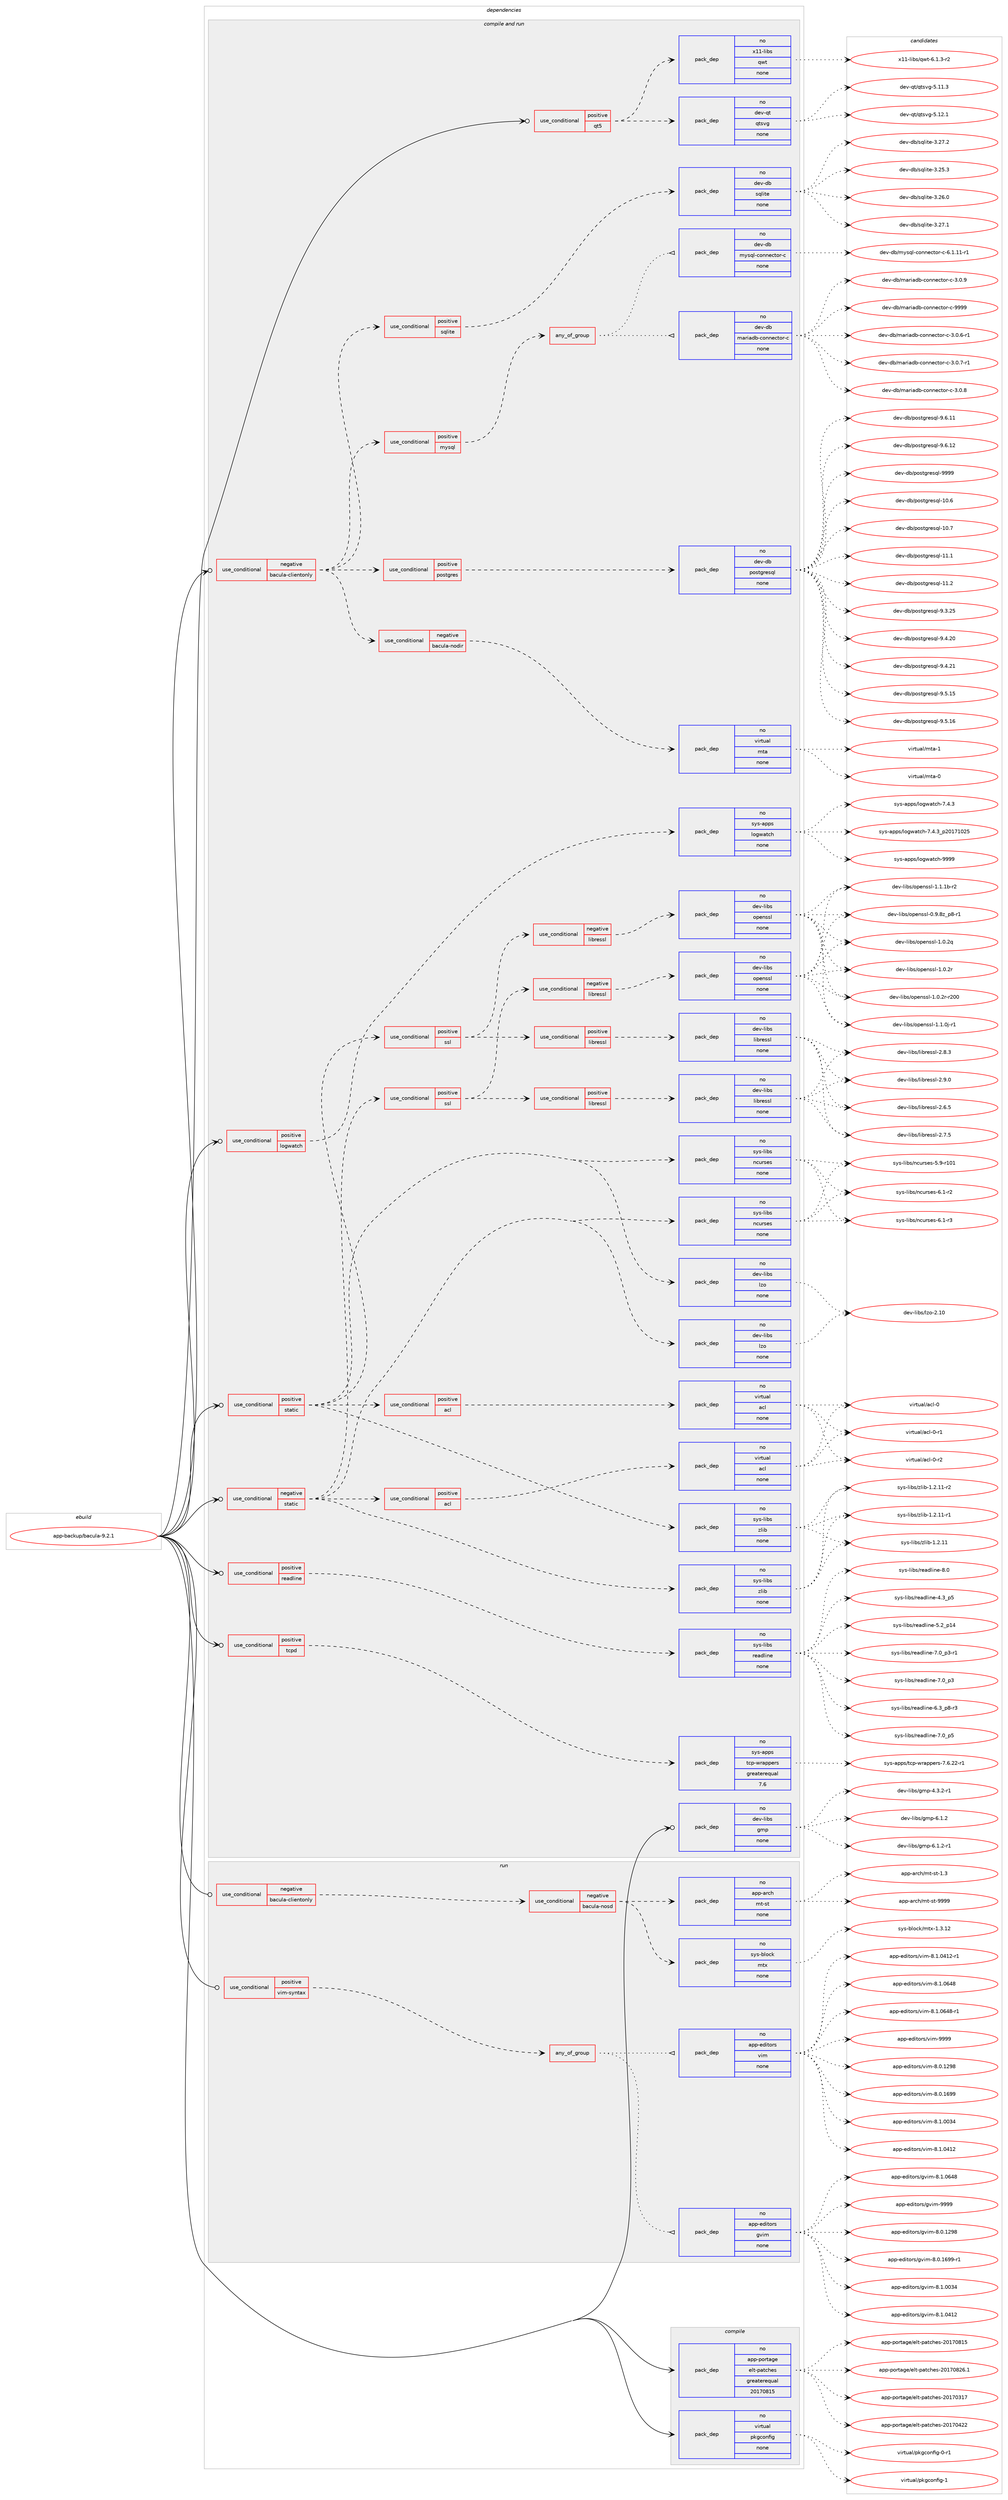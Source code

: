 digraph prolog {

# *************
# Graph options
# *************

newrank=true;
concentrate=true;
compound=true;
graph [rankdir=LR,fontname=Helvetica,fontsize=10,ranksep=1.5];#, ranksep=2.5, nodesep=0.2];
edge  [arrowhead=vee];
node  [fontname=Helvetica,fontsize=10];

# **********
# The ebuild
# **********

subgraph cluster_leftcol {
color=gray;
rank=same;
label=<<i>ebuild</i>>;
id [label="app-backup/bacula-9.2.1", color=red, width=4, href="../app-backup/bacula-9.2.1.svg"];
}

# ****************
# The dependencies
# ****************

subgraph cluster_midcol {
color=gray;
label=<<i>dependencies</i>>;
subgraph cluster_compile {
fillcolor="#eeeeee";
style=filled;
label=<<i>compile</i>>;
subgraph pack905933 {
dependency1272596 [label=<<TABLE BORDER="0" CELLBORDER="1" CELLSPACING="0" CELLPADDING="4" WIDTH="220"><TR><TD ROWSPAN="6" CELLPADDING="30">pack_dep</TD></TR><TR><TD WIDTH="110">no</TD></TR><TR><TD>app-portage</TD></TR><TR><TD>elt-patches</TD></TR><TR><TD>greaterequal</TD></TR><TR><TD>20170815</TD></TR></TABLE>>, shape=none, color=blue];
}
id:e -> dependency1272596:w [weight=20,style="solid",arrowhead="vee"];
subgraph pack905934 {
dependency1272597 [label=<<TABLE BORDER="0" CELLBORDER="1" CELLSPACING="0" CELLPADDING="4" WIDTH="220"><TR><TD ROWSPAN="6" CELLPADDING="30">pack_dep</TD></TR><TR><TD WIDTH="110">no</TD></TR><TR><TD>virtual</TD></TR><TR><TD>pkgconfig</TD></TR><TR><TD>none</TD></TR><TR><TD></TD></TR></TABLE>>, shape=none, color=blue];
}
id:e -> dependency1272597:w [weight=20,style="solid",arrowhead="vee"];
}
subgraph cluster_compileandrun {
fillcolor="#eeeeee";
style=filled;
label=<<i>compile and run</i>>;
subgraph cond346907 {
dependency1272598 [label=<<TABLE BORDER="0" CELLBORDER="1" CELLSPACING="0" CELLPADDING="4"><TR><TD ROWSPAN="3" CELLPADDING="10">use_conditional</TD></TR><TR><TD>negative</TD></TR><TR><TD>bacula-clientonly</TD></TR></TABLE>>, shape=none, color=red];
subgraph cond346908 {
dependency1272599 [label=<<TABLE BORDER="0" CELLBORDER="1" CELLSPACING="0" CELLPADDING="4"><TR><TD ROWSPAN="3" CELLPADDING="10">use_conditional</TD></TR><TR><TD>negative</TD></TR><TR><TD>bacula-nodir</TD></TR></TABLE>>, shape=none, color=red];
subgraph pack905935 {
dependency1272600 [label=<<TABLE BORDER="0" CELLBORDER="1" CELLSPACING="0" CELLPADDING="4" WIDTH="220"><TR><TD ROWSPAN="6" CELLPADDING="30">pack_dep</TD></TR><TR><TD WIDTH="110">no</TD></TR><TR><TD>virtual</TD></TR><TR><TD>mta</TD></TR><TR><TD>none</TD></TR><TR><TD></TD></TR></TABLE>>, shape=none, color=blue];
}
dependency1272599:e -> dependency1272600:w [weight=20,style="dashed",arrowhead="vee"];
}
dependency1272598:e -> dependency1272599:w [weight=20,style="dashed",arrowhead="vee"];
subgraph cond346909 {
dependency1272601 [label=<<TABLE BORDER="0" CELLBORDER="1" CELLSPACING="0" CELLPADDING="4"><TR><TD ROWSPAN="3" CELLPADDING="10">use_conditional</TD></TR><TR><TD>positive</TD></TR><TR><TD>postgres</TD></TR></TABLE>>, shape=none, color=red];
subgraph pack905936 {
dependency1272602 [label=<<TABLE BORDER="0" CELLBORDER="1" CELLSPACING="0" CELLPADDING="4" WIDTH="220"><TR><TD ROWSPAN="6" CELLPADDING="30">pack_dep</TD></TR><TR><TD WIDTH="110">no</TD></TR><TR><TD>dev-db</TD></TR><TR><TD>postgresql</TD></TR><TR><TD>none</TD></TR><TR><TD></TD></TR></TABLE>>, shape=none, color=blue];
}
dependency1272601:e -> dependency1272602:w [weight=20,style="dashed",arrowhead="vee"];
}
dependency1272598:e -> dependency1272601:w [weight=20,style="dashed",arrowhead="vee"];
subgraph cond346910 {
dependency1272603 [label=<<TABLE BORDER="0" CELLBORDER="1" CELLSPACING="0" CELLPADDING="4"><TR><TD ROWSPAN="3" CELLPADDING="10">use_conditional</TD></TR><TR><TD>positive</TD></TR><TR><TD>mysql</TD></TR></TABLE>>, shape=none, color=red];
subgraph any19235 {
dependency1272604 [label=<<TABLE BORDER="0" CELLBORDER="1" CELLSPACING="0" CELLPADDING="4"><TR><TD CELLPADDING="10">any_of_group</TD></TR></TABLE>>, shape=none, color=red];subgraph pack905937 {
dependency1272605 [label=<<TABLE BORDER="0" CELLBORDER="1" CELLSPACING="0" CELLPADDING="4" WIDTH="220"><TR><TD ROWSPAN="6" CELLPADDING="30">pack_dep</TD></TR><TR><TD WIDTH="110">no</TD></TR><TR><TD>dev-db</TD></TR><TR><TD>mysql-connector-c</TD></TR><TR><TD>none</TD></TR><TR><TD></TD></TR></TABLE>>, shape=none, color=blue];
}
dependency1272604:e -> dependency1272605:w [weight=20,style="dotted",arrowhead="oinv"];
subgraph pack905938 {
dependency1272606 [label=<<TABLE BORDER="0" CELLBORDER="1" CELLSPACING="0" CELLPADDING="4" WIDTH="220"><TR><TD ROWSPAN="6" CELLPADDING="30">pack_dep</TD></TR><TR><TD WIDTH="110">no</TD></TR><TR><TD>dev-db</TD></TR><TR><TD>mariadb-connector-c</TD></TR><TR><TD>none</TD></TR><TR><TD></TD></TR></TABLE>>, shape=none, color=blue];
}
dependency1272604:e -> dependency1272606:w [weight=20,style="dotted",arrowhead="oinv"];
}
dependency1272603:e -> dependency1272604:w [weight=20,style="dashed",arrowhead="vee"];
}
dependency1272598:e -> dependency1272603:w [weight=20,style="dashed",arrowhead="vee"];
subgraph cond346911 {
dependency1272607 [label=<<TABLE BORDER="0" CELLBORDER="1" CELLSPACING="0" CELLPADDING="4"><TR><TD ROWSPAN="3" CELLPADDING="10">use_conditional</TD></TR><TR><TD>positive</TD></TR><TR><TD>sqlite</TD></TR></TABLE>>, shape=none, color=red];
subgraph pack905939 {
dependency1272608 [label=<<TABLE BORDER="0" CELLBORDER="1" CELLSPACING="0" CELLPADDING="4" WIDTH="220"><TR><TD ROWSPAN="6" CELLPADDING="30">pack_dep</TD></TR><TR><TD WIDTH="110">no</TD></TR><TR><TD>dev-db</TD></TR><TR><TD>sqlite</TD></TR><TR><TD>none</TD></TR><TR><TD></TD></TR></TABLE>>, shape=none, color=blue];
}
dependency1272607:e -> dependency1272608:w [weight=20,style="dashed",arrowhead="vee"];
}
dependency1272598:e -> dependency1272607:w [weight=20,style="dashed",arrowhead="vee"];
}
id:e -> dependency1272598:w [weight=20,style="solid",arrowhead="odotvee"];
subgraph cond346912 {
dependency1272609 [label=<<TABLE BORDER="0" CELLBORDER="1" CELLSPACING="0" CELLPADDING="4"><TR><TD ROWSPAN="3" CELLPADDING="10">use_conditional</TD></TR><TR><TD>negative</TD></TR><TR><TD>static</TD></TR></TABLE>>, shape=none, color=red];
subgraph pack905940 {
dependency1272610 [label=<<TABLE BORDER="0" CELLBORDER="1" CELLSPACING="0" CELLPADDING="4" WIDTH="220"><TR><TD ROWSPAN="6" CELLPADDING="30">pack_dep</TD></TR><TR><TD WIDTH="110">no</TD></TR><TR><TD>dev-libs</TD></TR><TR><TD>lzo</TD></TR><TR><TD>none</TD></TR><TR><TD></TD></TR></TABLE>>, shape=none, color=blue];
}
dependency1272609:e -> dependency1272610:w [weight=20,style="dashed",arrowhead="vee"];
subgraph pack905941 {
dependency1272611 [label=<<TABLE BORDER="0" CELLBORDER="1" CELLSPACING="0" CELLPADDING="4" WIDTH="220"><TR><TD ROWSPAN="6" CELLPADDING="30">pack_dep</TD></TR><TR><TD WIDTH="110">no</TD></TR><TR><TD>sys-libs</TD></TR><TR><TD>ncurses</TD></TR><TR><TD>none</TD></TR><TR><TD></TD></TR></TABLE>>, shape=none, color=blue];
}
dependency1272609:e -> dependency1272611:w [weight=20,style="dashed",arrowhead="vee"];
subgraph pack905942 {
dependency1272612 [label=<<TABLE BORDER="0" CELLBORDER="1" CELLSPACING="0" CELLPADDING="4" WIDTH="220"><TR><TD ROWSPAN="6" CELLPADDING="30">pack_dep</TD></TR><TR><TD WIDTH="110">no</TD></TR><TR><TD>sys-libs</TD></TR><TR><TD>zlib</TD></TR><TR><TD>none</TD></TR><TR><TD></TD></TR></TABLE>>, shape=none, color=blue];
}
dependency1272609:e -> dependency1272612:w [weight=20,style="dashed",arrowhead="vee"];
subgraph cond346913 {
dependency1272613 [label=<<TABLE BORDER="0" CELLBORDER="1" CELLSPACING="0" CELLPADDING="4"><TR><TD ROWSPAN="3" CELLPADDING="10">use_conditional</TD></TR><TR><TD>positive</TD></TR><TR><TD>acl</TD></TR></TABLE>>, shape=none, color=red];
subgraph pack905943 {
dependency1272614 [label=<<TABLE BORDER="0" CELLBORDER="1" CELLSPACING="0" CELLPADDING="4" WIDTH="220"><TR><TD ROWSPAN="6" CELLPADDING="30">pack_dep</TD></TR><TR><TD WIDTH="110">no</TD></TR><TR><TD>virtual</TD></TR><TR><TD>acl</TD></TR><TR><TD>none</TD></TR><TR><TD></TD></TR></TABLE>>, shape=none, color=blue];
}
dependency1272613:e -> dependency1272614:w [weight=20,style="dashed",arrowhead="vee"];
}
dependency1272609:e -> dependency1272613:w [weight=20,style="dashed",arrowhead="vee"];
subgraph cond346914 {
dependency1272615 [label=<<TABLE BORDER="0" CELLBORDER="1" CELLSPACING="0" CELLPADDING="4"><TR><TD ROWSPAN="3" CELLPADDING="10">use_conditional</TD></TR><TR><TD>positive</TD></TR><TR><TD>ssl</TD></TR></TABLE>>, shape=none, color=red];
subgraph cond346915 {
dependency1272616 [label=<<TABLE BORDER="0" CELLBORDER="1" CELLSPACING="0" CELLPADDING="4"><TR><TD ROWSPAN="3" CELLPADDING="10">use_conditional</TD></TR><TR><TD>negative</TD></TR><TR><TD>libressl</TD></TR></TABLE>>, shape=none, color=red];
subgraph pack905944 {
dependency1272617 [label=<<TABLE BORDER="0" CELLBORDER="1" CELLSPACING="0" CELLPADDING="4" WIDTH="220"><TR><TD ROWSPAN="6" CELLPADDING="30">pack_dep</TD></TR><TR><TD WIDTH="110">no</TD></TR><TR><TD>dev-libs</TD></TR><TR><TD>openssl</TD></TR><TR><TD>none</TD></TR><TR><TD></TD></TR></TABLE>>, shape=none, color=blue];
}
dependency1272616:e -> dependency1272617:w [weight=20,style="dashed",arrowhead="vee"];
}
dependency1272615:e -> dependency1272616:w [weight=20,style="dashed",arrowhead="vee"];
subgraph cond346916 {
dependency1272618 [label=<<TABLE BORDER="0" CELLBORDER="1" CELLSPACING="0" CELLPADDING="4"><TR><TD ROWSPAN="3" CELLPADDING="10">use_conditional</TD></TR><TR><TD>positive</TD></TR><TR><TD>libressl</TD></TR></TABLE>>, shape=none, color=red];
subgraph pack905945 {
dependency1272619 [label=<<TABLE BORDER="0" CELLBORDER="1" CELLSPACING="0" CELLPADDING="4" WIDTH="220"><TR><TD ROWSPAN="6" CELLPADDING="30">pack_dep</TD></TR><TR><TD WIDTH="110">no</TD></TR><TR><TD>dev-libs</TD></TR><TR><TD>libressl</TD></TR><TR><TD>none</TD></TR><TR><TD></TD></TR></TABLE>>, shape=none, color=blue];
}
dependency1272618:e -> dependency1272619:w [weight=20,style="dashed",arrowhead="vee"];
}
dependency1272615:e -> dependency1272618:w [weight=20,style="dashed",arrowhead="vee"];
}
dependency1272609:e -> dependency1272615:w [weight=20,style="dashed",arrowhead="vee"];
}
id:e -> dependency1272609:w [weight=20,style="solid",arrowhead="odotvee"];
subgraph cond346917 {
dependency1272620 [label=<<TABLE BORDER="0" CELLBORDER="1" CELLSPACING="0" CELLPADDING="4"><TR><TD ROWSPAN="3" CELLPADDING="10">use_conditional</TD></TR><TR><TD>positive</TD></TR><TR><TD>logwatch</TD></TR></TABLE>>, shape=none, color=red];
subgraph pack905946 {
dependency1272621 [label=<<TABLE BORDER="0" CELLBORDER="1" CELLSPACING="0" CELLPADDING="4" WIDTH="220"><TR><TD ROWSPAN="6" CELLPADDING="30">pack_dep</TD></TR><TR><TD WIDTH="110">no</TD></TR><TR><TD>sys-apps</TD></TR><TR><TD>logwatch</TD></TR><TR><TD>none</TD></TR><TR><TD></TD></TR></TABLE>>, shape=none, color=blue];
}
dependency1272620:e -> dependency1272621:w [weight=20,style="dashed",arrowhead="vee"];
}
id:e -> dependency1272620:w [weight=20,style="solid",arrowhead="odotvee"];
subgraph cond346918 {
dependency1272622 [label=<<TABLE BORDER="0" CELLBORDER="1" CELLSPACING="0" CELLPADDING="4"><TR><TD ROWSPAN="3" CELLPADDING="10">use_conditional</TD></TR><TR><TD>positive</TD></TR><TR><TD>qt5</TD></TR></TABLE>>, shape=none, color=red];
subgraph pack905947 {
dependency1272623 [label=<<TABLE BORDER="0" CELLBORDER="1" CELLSPACING="0" CELLPADDING="4" WIDTH="220"><TR><TD ROWSPAN="6" CELLPADDING="30">pack_dep</TD></TR><TR><TD WIDTH="110">no</TD></TR><TR><TD>dev-qt</TD></TR><TR><TD>qtsvg</TD></TR><TR><TD>none</TD></TR><TR><TD></TD></TR></TABLE>>, shape=none, color=blue];
}
dependency1272622:e -> dependency1272623:w [weight=20,style="dashed",arrowhead="vee"];
subgraph pack905948 {
dependency1272624 [label=<<TABLE BORDER="0" CELLBORDER="1" CELLSPACING="0" CELLPADDING="4" WIDTH="220"><TR><TD ROWSPAN="6" CELLPADDING="30">pack_dep</TD></TR><TR><TD WIDTH="110">no</TD></TR><TR><TD>x11-libs</TD></TR><TR><TD>qwt</TD></TR><TR><TD>none</TD></TR><TR><TD></TD></TR></TABLE>>, shape=none, color=blue];
}
dependency1272622:e -> dependency1272624:w [weight=20,style="dashed",arrowhead="vee"];
}
id:e -> dependency1272622:w [weight=20,style="solid",arrowhead="odotvee"];
subgraph cond346919 {
dependency1272625 [label=<<TABLE BORDER="0" CELLBORDER="1" CELLSPACING="0" CELLPADDING="4"><TR><TD ROWSPAN="3" CELLPADDING="10">use_conditional</TD></TR><TR><TD>positive</TD></TR><TR><TD>readline</TD></TR></TABLE>>, shape=none, color=red];
subgraph pack905949 {
dependency1272626 [label=<<TABLE BORDER="0" CELLBORDER="1" CELLSPACING="0" CELLPADDING="4" WIDTH="220"><TR><TD ROWSPAN="6" CELLPADDING="30">pack_dep</TD></TR><TR><TD WIDTH="110">no</TD></TR><TR><TD>sys-libs</TD></TR><TR><TD>readline</TD></TR><TR><TD>none</TD></TR><TR><TD></TD></TR></TABLE>>, shape=none, color=blue];
}
dependency1272625:e -> dependency1272626:w [weight=20,style="dashed",arrowhead="vee"];
}
id:e -> dependency1272625:w [weight=20,style="solid",arrowhead="odotvee"];
subgraph cond346920 {
dependency1272627 [label=<<TABLE BORDER="0" CELLBORDER="1" CELLSPACING="0" CELLPADDING="4"><TR><TD ROWSPAN="3" CELLPADDING="10">use_conditional</TD></TR><TR><TD>positive</TD></TR><TR><TD>static</TD></TR></TABLE>>, shape=none, color=red];
subgraph pack905950 {
dependency1272628 [label=<<TABLE BORDER="0" CELLBORDER="1" CELLSPACING="0" CELLPADDING="4" WIDTH="220"><TR><TD ROWSPAN="6" CELLPADDING="30">pack_dep</TD></TR><TR><TD WIDTH="110">no</TD></TR><TR><TD>dev-libs</TD></TR><TR><TD>lzo</TD></TR><TR><TD>none</TD></TR><TR><TD></TD></TR></TABLE>>, shape=none, color=blue];
}
dependency1272627:e -> dependency1272628:w [weight=20,style="dashed",arrowhead="vee"];
subgraph pack905951 {
dependency1272629 [label=<<TABLE BORDER="0" CELLBORDER="1" CELLSPACING="0" CELLPADDING="4" WIDTH="220"><TR><TD ROWSPAN="6" CELLPADDING="30">pack_dep</TD></TR><TR><TD WIDTH="110">no</TD></TR><TR><TD>sys-libs</TD></TR><TR><TD>ncurses</TD></TR><TR><TD>none</TD></TR><TR><TD></TD></TR></TABLE>>, shape=none, color=blue];
}
dependency1272627:e -> dependency1272629:w [weight=20,style="dashed",arrowhead="vee"];
subgraph pack905952 {
dependency1272630 [label=<<TABLE BORDER="0" CELLBORDER="1" CELLSPACING="0" CELLPADDING="4" WIDTH="220"><TR><TD ROWSPAN="6" CELLPADDING="30">pack_dep</TD></TR><TR><TD WIDTH="110">no</TD></TR><TR><TD>sys-libs</TD></TR><TR><TD>zlib</TD></TR><TR><TD>none</TD></TR><TR><TD></TD></TR></TABLE>>, shape=none, color=blue];
}
dependency1272627:e -> dependency1272630:w [weight=20,style="dashed",arrowhead="vee"];
subgraph cond346921 {
dependency1272631 [label=<<TABLE BORDER="0" CELLBORDER="1" CELLSPACING="0" CELLPADDING="4"><TR><TD ROWSPAN="3" CELLPADDING="10">use_conditional</TD></TR><TR><TD>positive</TD></TR><TR><TD>acl</TD></TR></TABLE>>, shape=none, color=red];
subgraph pack905953 {
dependency1272632 [label=<<TABLE BORDER="0" CELLBORDER="1" CELLSPACING="0" CELLPADDING="4" WIDTH="220"><TR><TD ROWSPAN="6" CELLPADDING="30">pack_dep</TD></TR><TR><TD WIDTH="110">no</TD></TR><TR><TD>virtual</TD></TR><TR><TD>acl</TD></TR><TR><TD>none</TD></TR><TR><TD></TD></TR></TABLE>>, shape=none, color=blue];
}
dependency1272631:e -> dependency1272632:w [weight=20,style="dashed",arrowhead="vee"];
}
dependency1272627:e -> dependency1272631:w [weight=20,style="dashed",arrowhead="vee"];
subgraph cond346922 {
dependency1272633 [label=<<TABLE BORDER="0" CELLBORDER="1" CELLSPACING="0" CELLPADDING="4"><TR><TD ROWSPAN="3" CELLPADDING="10">use_conditional</TD></TR><TR><TD>positive</TD></TR><TR><TD>ssl</TD></TR></TABLE>>, shape=none, color=red];
subgraph cond346923 {
dependency1272634 [label=<<TABLE BORDER="0" CELLBORDER="1" CELLSPACING="0" CELLPADDING="4"><TR><TD ROWSPAN="3" CELLPADDING="10">use_conditional</TD></TR><TR><TD>negative</TD></TR><TR><TD>libressl</TD></TR></TABLE>>, shape=none, color=red];
subgraph pack905954 {
dependency1272635 [label=<<TABLE BORDER="0" CELLBORDER="1" CELLSPACING="0" CELLPADDING="4" WIDTH="220"><TR><TD ROWSPAN="6" CELLPADDING="30">pack_dep</TD></TR><TR><TD WIDTH="110">no</TD></TR><TR><TD>dev-libs</TD></TR><TR><TD>openssl</TD></TR><TR><TD>none</TD></TR><TR><TD></TD></TR></TABLE>>, shape=none, color=blue];
}
dependency1272634:e -> dependency1272635:w [weight=20,style="dashed",arrowhead="vee"];
}
dependency1272633:e -> dependency1272634:w [weight=20,style="dashed",arrowhead="vee"];
subgraph cond346924 {
dependency1272636 [label=<<TABLE BORDER="0" CELLBORDER="1" CELLSPACING="0" CELLPADDING="4"><TR><TD ROWSPAN="3" CELLPADDING="10">use_conditional</TD></TR><TR><TD>positive</TD></TR><TR><TD>libressl</TD></TR></TABLE>>, shape=none, color=red];
subgraph pack905955 {
dependency1272637 [label=<<TABLE BORDER="0" CELLBORDER="1" CELLSPACING="0" CELLPADDING="4" WIDTH="220"><TR><TD ROWSPAN="6" CELLPADDING="30">pack_dep</TD></TR><TR><TD WIDTH="110">no</TD></TR><TR><TD>dev-libs</TD></TR><TR><TD>libressl</TD></TR><TR><TD>none</TD></TR><TR><TD></TD></TR></TABLE>>, shape=none, color=blue];
}
dependency1272636:e -> dependency1272637:w [weight=20,style="dashed",arrowhead="vee"];
}
dependency1272633:e -> dependency1272636:w [weight=20,style="dashed",arrowhead="vee"];
}
dependency1272627:e -> dependency1272633:w [weight=20,style="dashed",arrowhead="vee"];
}
id:e -> dependency1272627:w [weight=20,style="solid",arrowhead="odotvee"];
subgraph cond346925 {
dependency1272638 [label=<<TABLE BORDER="0" CELLBORDER="1" CELLSPACING="0" CELLPADDING="4"><TR><TD ROWSPAN="3" CELLPADDING="10">use_conditional</TD></TR><TR><TD>positive</TD></TR><TR><TD>tcpd</TD></TR></TABLE>>, shape=none, color=red];
subgraph pack905956 {
dependency1272639 [label=<<TABLE BORDER="0" CELLBORDER="1" CELLSPACING="0" CELLPADDING="4" WIDTH="220"><TR><TD ROWSPAN="6" CELLPADDING="30">pack_dep</TD></TR><TR><TD WIDTH="110">no</TD></TR><TR><TD>sys-apps</TD></TR><TR><TD>tcp-wrappers</TD></TR><TR><TD>greaterequal</TD></TR><TR><TD>7.6</TD></TR></TABLE>>, shape=none, color=blue];
}
dependency1272638:e -> dependency1272639:w [weight=20,style="dashed",arrowhead="vee"];
}
id:e -> dependency1272638:w [weight=20,style="solid",arrowhead="odotvee"];
subgraph pack905957 {
dependency1272640 [label=<<TABLE BORDER="0" CELLBORDER="1" CELLSPACING="0" CELLPADDING="4" WIDTH="220"><TR><TD ROWSPAN="6" CELLPADDING="30">pack_dep</TD></TR><TR><TD WIDTH="110">no</TD></TR><TR><TD>dev-libs</TD></TR><TR><TD>gmp</TD></TR><TR><TD>none</TD></TR><TR><TD></TD></TR></TABLE>>, shape=none, color=blue];
}
id:e -> dependency1272640:w [weight=20,style="solid",arrowhead="odotvee"];
}
subgraph cluster_run {
fillcolor="#eeeeee";
style=filled;
label=<<i>run</i>>;
subgraph cond346926 {
dependency1272641 [label=<<TABLE BORDER="0" CELLBORDER="1" CELLSPACING="0" CELLPADDING="4"><TR><TD ROWSPAN="3" CELLPADDING="10">use_conditional</TD></TR><TR><TD>negative</TD></TR><TR><TD>bacula-clientonly</TD></TR></TABLE>>, shape=none, color=red];
subgraph cond346927 {
dependency1272642 [label=<<TABLE BORDER="0" CELLBORDER="1" CELLSPACING="0" CELLPADDING="4"><TR><TD ROWSPAN="3" CELLPADDING="10">use_conditional</TD></TR><TR><TD>negative</TD></TR><TR><TD>bacula-nosd</TD></TR></TABLE>>, shape=none, color=red];
subgraph pack905958 {
dependency1272643 [label=<<TABLE BORDER="0" CELLBORDER="1" CELLSPACING="0" CELLPADDING="4" WIDTH="220"><TR><TD ROWSPAN="6" CELLPADDING="30">pack_dep</TD></TR><TR><TD WIDTH="110">no</TD></TR><TR><TD>app-arch</TD></TR><TR><TD>mt-st</TD></TR><TR><TD>none</TD></TR><TR><TD></TD></TR></TABLE>>, shape=none, color=blue];
}
dependency1272642:e -> dependency1272643:w [weight=20,style="dashed",arrowhead="vee"];
subgraph pack905959 {
dependency1272644 [label=<<TABLE BORDER="0" CELLBORDER="1" CELLSPACING="0" CELLPADDING="4" WIDTH="220"><TR><TD ROWSPAN="6" CELLPADDING="30">pack_dep</TD></TR><TR><TD WIDTH="110">no</TD></TR><TR><TD>sys-block</TD></TR><TR><TD>mtx</TD></TR><TR><TD>none</TD></TR><TR><TD></TD></TR></TABLE>>, shape=none, color=blue];
}
dependency1272642:e -> dependency1272644:w [weight=20,style="dashed",arrowhead="vee"];
}
dependency1272641:e -> dependency1272642:w [weight=20,style="dashed",arrowhead="vee"];
}
id:e -> dependency1272641:w [weight=20,style="solid",arrowhead="odot"];
subgraph cond346928 {
dependency1272645 [label=<<TABLE BORDER="0" CELLBORDER="1" CELLSPACING="0" CELLPADDING="4"><TR><TD ROWSPAN="3" CELLPADDING="10">use_conditional</TD></TR><TR><TD>positive</TD></TR><TR><TD>vim-syntax</TD></TR></TABLE>>, shape=none, color=red];
subgraph any19236 {
dependency1272646 [label=<<TABLE BORDER="0" CELLBORDER="1" CELLSPACING="0" CELLPADDING="4"><TR><TD CELLPADDING="10">any_of_group</TD></TR></TABLE>>, shape=none, color=red];subgraph pack905960 {
dependency1272647 [label=<<TABLE BORDER="0" CELLBORDER="1" CELLSPACING="0" CELLPADDING="4" WIDTH="220"><TR><TD ROWSPAN="6" CELLPADDING="30">pack_dep</TD></TR><TR><TD WIDTH="110">no</TD></TR><TR><TD>app-editors</TD></TR><TR><TD>vim</TD></TR><TR><TD>none</TD></TR><TR><TD></TD></TR></TABLE>>, shape=none, color=blue];
}
dependency1272646:e -> dependency1272647:w [weight=20,style="dotted",arrowhead="oinv"];
subgraph pack905961 {
dependency1272648 [label=<<TABLE BORDER="0" CELLBORDER="1" CELLSPACING="0" CELLPADDING="4" WIDTH="220"><TR><TD ROWSPAN="6" CELLPADDING="30">pack_dep</TD></TR><TR><TD WIDTH="110">no</TD></TR><TR><TD>app-editors</TD></TR><TR><TD>gvim</TD></TR><TR><TD>none</TD></TR><TR><TD></TD></TR></TABLE>>, shape=none, color=blue];
}
dependency1272646:e -> dependency1272648:w [weight=20,style="dotted",arrowhead="oinv"];
}
dependency1272645:e -> dependency1272646:w [weight=20,style="dashed",arrowhead="vee"];
}
id:e -> dependency1272645:w [weight=20,style="solid",arrowhead="odot"];
}
}

# **************
# The candidates
# **************

subgraph cluster_choices {
rank=same;
color=gray;
label=<<i>candidates</i>>;

subgraph choice905933 {
color=black;
nodesep=1;
choice97112112451121111141169710310147101108116451129711699104101115455048495548514955 [label="app-portage/elt-patches-20170317", color=red, width=4,href="../app-portage/elt-patches-20170317.svg"];
choice97112112451121111141169710310147101108116451129711699104101115455048495548525050 [label="app-portage/elt-patches-20170422", color=red, width=4,href="../app-portage/elt-patches-20170422.svg"];
choice97112112451121111141169710310147101108116451129711699104101115455048495548564953 [label="app-portage/elt-patches-20170815", color=red, width=4,href="../app-portage/elt-patches-20170815.svg"];
choice971121124511211111411697103101471011081164511297116991041011154550484955485650544649 [label="app-portage/elt-patches-20170826.1", color=red, width=4,href="../app-portage/elt-patches-20170826.1.svg"];
dependency1272596:e -> choice97112112451121111141169710310147101108116451129711699104101115455048495548514955:w [style=dotted,weight="100"];
dependency1272596:e -> choice97112112451121111141169710310147101108116451129711699104101115455048495548525050:w [style=dotted,weight="100"];
dependency1272596:e -> choice97112112451121111141169710310147101108116451129711699104101115455048495548564953:w [style=dotted,weight="100"];
dependency1272596:e -> choice971121124511211111411697103101471011081164511297116991041011154550484955485650544649:w [style=dotted,weight="100"];
}
subgraph choice905934 {
color=black;
nodesep=1;
choice11810511411611797108471121071039911111010210510345484511449 [label="virtual/pkgconfig-0-r1", color=red, width=4,href="../virtual/pkgconfig-0-r1.svg"];
choice1181051141161179710847112107103991111101021051034549 [label="virtual/pkgconfig-1", color=red, width=4,href="../virtual/pkgconfig-1.svg"];
dependency1272597:e -> choice11810511411611797108471121071039911111010210510345484511449:w [style=dotted,weight="100"];
dependency1272597:e -> choice1181051141161179710847112107103991111101021051034549:w [style=dotted,weight="100"];
}
subgraph choice905935 {
color=black;
nodesep=1;
choice1181051141161179710847109116974548 [label="virtual/mta-0", color=red, width=4,href="../virtual/mta-0.svg"];
choice1181051141161179710847109116974549 [label="virtual/mta-1", color=red, width=4,href="../virtual/mta-1.svg"];
dependency1272600:e -> choice1181051141161179710847109116974548:w [style=dotted,weight="100"];
dependency1272600:e -> choice1181051141161179710847109116974549:w [style=dotted,weight="100"];
}
subgraph choice905936 {
color=black;
nodesep=1;
choice1001011184510098471121111151161031141011151131084549484654 [label="dev-db/postgresql-10.6", color=red, width=4,href="../dev-db/postgresql-10.6.svg"];
choice1001011184510098471121111151161031141011151131084549484655 [label="dev-db/postgresql-10.7", color=red, width=4,href="../dev-db/postgresql-10.7.svg"];
choice1001011184510098471121111151161031141011151131084549494649 [label="dev-db/postgresql-11.1", color=red, width=4,href="../dev-db/postgresql-11.1.svg"];
choice1001011184510098471121111151161031141011151131084549494650 [label="dev-db/postgresql-11.2", color=red, width=4,href="../dev-db/postgresql-11.2.svg"];
choice10010111845100984711211111511610311410111511310845574651465053 [label="dev-db/postgresql-9.3.25", color=red, width=4,href="../dev-db/postgresql-9.3.25.svg"];
choice10010111845100984711211111511610311410111511310845574652465048 [label="dev-db/postgresql-9.4.20", color=red, width=4,href="../dev-db/postgresql-9.4.20.svg"];
choice10010111845100984711211111511610311410111511310845574652465049 [label="dev-db/postgresql-9.4.21", color=red, width=4,href="../dev-db/postgresql-9.4.21.svg"];
choice10010111845100984711211111511610311410111511310845574653464953 [label="dev-db/postgresql-9.5.15", color=red, width=4,href="../dev-db/postgresql-9.5.15.svg"];
choice10010111845100984711211111511610311410111511310845574653464954 [label="dev-db/postgresql-9.5.16", color=red, width=4,href="../dev-db/postgresql-9.5.16.svg"];
choice10010111845100984711211111511610311410111511310845574654464949 [label="dev-db/postgresql-9.6.11", color=red, width=4,href="../dev-db/postgresql-9.6.11.svg"];
choice10010111845100984711211111511610311410111511310845574654464950 [label="dev-db/postgresql-9.6.12", color=red, width=4,href="../dev-db/postgresql-9.6.12.svg"];
choice1001011184510098471121111151161031141011151131084557575757 [label="dev-db/postgresql-9999", color=red, width=4,href="../dev-db/postgresql-9999.svg"];
dependency1272602:e -> choice1001011184510098471121111151161031141011151131084549484654:w [style=dotted,weight="100"];
dependency1272602:e -> choice1001011184510098471121111151161031141011151131084549484655:w [style=dotted,weight="100"];
dependency1272602:e -> choice1001011184510098471121111151161031141011151131084549494649:w [style=dotted,weight="100"];
dependency1272602:e -> choice1001011184510098471121111151161031141011151131084549494650:w [style=dotted,weight="100"];
dependency1272602:e -> choice10010111845100984711211111511610311410111511310845574651465053:w [style=dotted,weight="100"];
dependency1272602:e -> choice10010111845100984711211111511610311410111511310845574652465048:w [style=dotted,weight="100"];
dependency1272602:e -> choice10010111845100984711211111511610311410111511310845574652465049:w [style=dotted,weight="100"];
dependency1272602:e -> choice10010111845100984711211111511610311410111511310845574653464953:w [style=dotted,weight="100"];
dependency1272602:e -> choice10010111845100984711211111511610311410111511310845574653464954:w [style=dotted,weight="100"];
dependency1272602:e -> choice10010111845100984711211111511610311410111511310845574654464949:w [style=dotted,weight="100"];
dependency1272602:e -> choice10010111845100984711211111511610311410111511310845574654464950:w [style=dotted,weight="100"];
dependency1272602:e -> choice1001011184510098471121111151161031141011151131084557575757:w [style=dotted,weight="100"];
}
subgraph choice905937 {
color=black;
nodesep=1;
choice1001011184510098471091211151131084599111110110101991161111144599455446494649494511449 [label="dev-db/mysql-connector-c-6.1.11-r1", color=red, width=4,href="../dev-db/mysql-connector-c-6.1.11-r1.svg"];
dependency1272605:e -> choice1001011184510098471091211151131084599111110110101991161111144599455446494649494511449:w [style=dotted,weight="100"];
}
subgraph choice905938 {
color=black;
nodesep=1;
choice10010111845100984710997114105971009845991111101101019911611111445994551464846544511449 [label="dev-db/mariadb-connector-c-3.0.6-r1", color=red, width=4,href="../dev-db/mariadb-connector-c-3.0.6-r1.svg"];
choice10010111845100984710997114105971009845991111101101019911611111445994551464846554511449 [label="dev-db/mariadb-connector-c-3.0.7-r1", color=red, width=4,href="../dev-db/mariadb-connector-c-3.0.7-r1.svg"];
choice1001011184510098471099711410597100984599111110110101991161111144599455146484656 [label="dev-db/mariadb-connector-c-3.0.8", color=red, width=4,href="../dev-db/mariadb-connector-c-3.0.8.svg"];
choice1001011184510098471099711410597100984599111110110101991161111144599455146484657 [label="dev-db/mariadb-connector-c-3.0.9", color=red, width=4,href="../dev-db/mariadb-connector-c-3.0.9.svg"];
choice10010111845100984710997114105971009845991111101101019911611111445994557575757 [label="dev-db/mariadb-connector-c-9999", color=red, width=4,href="../dev-db/mariadb-connector-c-9999.svg"];
dependency1272606:e -> choice10010111845100984710997114105971009845991111101101019911611111445994551464846544511449:w [style=dotted,weight="100"];
dependency1272606:e -> choice10010111845100984710997114105971009845991111101101019911611111445994551464846554511449:w [style=dotted,weight="100"];
dependency1272606:e -> choice1001011184510098471099711410597100984599111110110101991161111144599455146484656:w [style=dotted,weight="100"];
dependency1272606:e -> choice1001011184510098471099711410597100984599111110110101991161111144599455146484657:w [style=dotted,weight="100"];
dependency1272606:e -> choice10010111845100984710997114105971009845991111101101019911611111445994557575757:w [style=dotted,weight="100"];
}
subgraph choice905939 {
color=black;
nodesep=1;
choice10010111845100984711511310810511610145514650534651 [label="dev-db/sqlite-3.25.3", color=red, width=4,href="../dev-db/sqlite-3.25.3.svg"];
choice10010111845100984711511310810511610145514650544648 [label="dev-db/sqlite-3.26.0", color=red, width=4,href="../dev-db/sqlite-3.26.0.svg"];
choice10010111845100984711511310810511610145514650554649 [label="dev-db/sqlite-3.27.1", color=red, width=4,href="../dev-db/sqlite-3.27.1.svg"];
choice10010111845100984711511310810511610145514650554650 [label="dev-db/sqlite-3.27.2", color=red, width=4,href="../dev-db/sqlite-3.27.2.svg"];
dependency1272608:e -> choice10010111845100984711511310810511610145514650534651:w [style=dotted,weight="100"];
dependency1272608:e -> choice10010111845100984711511310810511610145514650544648:w [style=dotted,weight="100"];
dependency1272608:e -> choice10010111845100984711511310810511610145514650554649:w [style=dotted,weight="100"];
dependency1272608:e -> choice10010111845100984711511310810511610145514650554650:w [style=dotted,weight="100"];
}
subgraph choice905940 {
color=black;
nodesep=1;
choice1001011184510810598115471081221114550464948 [label="dev-libs/lzo-2.10", color=red, width=4,href="../dev-libs/lzo-2.10.svg"];
dependency1272610:e -> choice1001011184510810598115471081221114550464948:w [style=dotted,weight="100"];
}
subgraph choice905941 {
color=black;
nodesep=1;
choice115121115451081059811547110991171141151011154553465745114494849 [label="sys-libs/ncurses-5.9-r101", color=red, width=4,href="../sys-libs/ncurses-5.9-r101.svg"];
choice11512111545108105981154711099117114115101115455446494511450 [label="sys-libs/ncurses-6.1-r2", color=red, width=4,href="../sys-libs/ncurses-6.1-r2.svg"];
choice11512111545108105981154711099117114115101115455446494511451 [label="sys-libs/ncurses-6.1-r3", color=red, width=4,href="../sys-libs/ncurses-6.1-r3.svg"];
dependency1272611:e -> choice115121115451081059811547110991171141151011154553465745114494849:w [style=dotted,weight="100"];
dependency1272611:e -> choice11512111545108105981154711099117114115101115455446494511450:w [style=dotted,weight="100"];
dependency1272611:e -> choice11512111545108105981154711099117114115101115455446494511451:w [style=dotted,weight="100"];
}
subgraph choice905942 {
color=black;
nodesep=1;
choice1151211154510810598115471221081059845494650464949 [label="sys-libs/zlib-1.2.11", color=red, width=4,href="../sys-libs/zlib-1.2.11.svg"];
choice11512111545108105981154712210810598454946504649494511449 [label="sys-libs/zlib-1.2.11-r1", color=red, width=4,href="../sys-libs/zlib-1.2.11-r1.svg"];
choice11512111545108105981154712210810598454946504649494511450 [label="sys-libs/zlib-1.2.11-r2", color=red, width=4,href="../sys-libs/zlib-1.2.11-r2.svg"];
dependency1272612:e -> choice1151211154510810598115471221081059845494650464949:w [style=dotted,weight="100"];
dependency1272612:e -> choice11512111545108105981154712210810598454946504649494511449:w [style=dotted,weight="100"];
dependency1272612:e -> choice11512111545108105981154712210810598454946504649494511450:w [style=dotted,weight="100"];
}
subgraph choice905943 {
color=black;
nodesep=1;
choice118105114116117971084797991084548 [label="virtual/acl-0", color=red, width=4,href="../virtual/acl-0.svg"];
choice1181051141161179710847979910845484511449 [label="virtual/acl-0-r1", color=red, width=4,href="../virtual/acl-0-r1.svg"];
choice1181051141161179710847979910845484511450 [label="virtual/acl-0-r2", color=red, width=4,href="../virtual/acl-0-r2.svg"];
dependency1272614:e -> choice118105114116117971084797991084548:w [style=dotted,weight="100"];
dependency1272614:e -> choice1181051141161179710847979910845484511449:w [style=dotted,weight="100"];
dependency1272614:e -> choice1181051141161179710847979910845484511450:w [style=dotted,weight="100"];
}
subgraph choice905944 {
color=black;
nodesep=1;
choice10010111845108105981154711111210111011511510845484657465612295112564511449 [label="dev-libs/openssl-0.9.8z_p8-r1", color=red, width=4,href="../dev-libs/openssl-0.9.8z_p8-r1.svg"];
choice100101118451081059811547111112101110115115108454946484650113 [label="dev-libs/openssl-1.0.2q", color=red, width=4,href="../dev-libs/openssl-1.0.2q.svg"];
choice100101118451081059811547111112101110115115108454946484650114 [label="dev-libs/openssl-1.0.2r", color=red, width=4,href="../dev-libs/openssl-1.0.2r.svg"];
choice10010111845108105981154711111210111011511510845494648465011445114504848 [label="dev-libs/openssl-1.0.2r-r200", color=red, width=4,href="../dev-libs/openssl-1.0.2r-r200.svg"];
choice1001011184510810598115471111121011101151151084549464946481064511449 [label="dev-libs/openssl-1.1.0j-r1", color=red, width=4,href="../dev-libs/openssl-1.1.0j-r1.svg"];
choice100101118451081059811547111112101110115115108454946494649984511450 [label="dev-libs/openssl-1.1.1b-r2", color=red, width=4,href="../dev-libs/openssl-1.1.1b-r2.svg"];
dependency1272617:e -> choice10010111845108105981154711111210111011511510845484657465612295112564511449:w [style=dotted,weight="100"];
dependency1272617:e -> choice100101118451081059811547111112101110115115108454946484650113:w [style=dotted,weight="100"];
dependency1272617:e -> choice100101118451081059811547111112101110115115108454946484650114:w [style=dotted,weight="100"];
dependency1272617:e -> choice10010111845108105981154711111210111011511510845494648465011445114504848:w [style=dotted,weight="100"];
dependency1272617:e -> choice1001011184510810598115471111121011101151151084549464946481064511449:w [style=dotted,weight="100"];
dependency1272617:e -> choice100101118451081059811547111112101110115115108454946494649984511450:w [style=dotted,weight="100"];
}
subgraph choice905945 {
color=black;
nodesep=1;
choice10010111845108105981154710810598114101115115108455046544653 [label="dev-libs/libressl-2.6.5", color=red, width=4,href="../dev-libs/libressl-2.6.5.svg"];
choice10010111845108105981154710810598114101115115108455046554653 [label="dev-libs/libressl-2.7.5", color=red, width=4,href="../dev-libs/libressl-2.7.5.svg"];
choice10010111845108105981154710810598114101115115108455046564651 [label="dev-libs/libressl-2.8.3", color=red, width=4,href="../dev-libs/libressl-2.8.3.svg"];
choice10010111845108105981154710810598114101115115108455046574648 [label="dev-libs/libressl-2.9.0", color=red, width=4,href="../dev-libs/libressl-2.9.0.svg"];
dependency1272619:e -> choice10010111845108105981154710810598114101115115108455046544653:w [style=dotted,weight="100"];
dependency1272619:e -> choice10010111845108105981154710810598114101115115108455046554653:w [style=dotted,weight="100"];
dependency1272619:e -> choice10010111845108105981154710810598114101115115108455046564651:w [style=dotted,weight="100"];
dependency1272619:e -> choice10010111845108105981154710810598114101115115108455046574648:w [style=dotted,weight="100"];
}
subgraph choice905946 {
color=black;
nodesep=1;
choice1151211154597112112115471081111031199711699104455546524651 [label="sys-apps/logwatch-7.4.3", color=red, width=4,href="../sys-apps/logwatch-7.4.3.svg"];
choice1151211154597112112115471081111031199711699104455546524651951125048495549485053 [label="sys-apps/logwatch-7.4.3_p20171025", color=red, width=4,href="../sys-apps/logwatch-7.4.3_p20171025.svg"];
choice11512111545971121121154710811110311997116991044557575757 [label="sys-apps/logwatch-9999", color=red, width=4,href="../sys-apps/logwatch-9999.svg"];
dependency1272621:e -> choice1151211154597112112115471081111031199711699104455546524651:w [style=dotted,weight="100"];
dependency1272621:e -> choice1151211154597112112115471081111031199711699104455546524651951125048495549485053:w [style=dotted,weight="100"];
dependency1272621:e -> choice11512111545971121121154710811110311997116991044557575757:w [style=dotted,weight="100"];
}
subgraph choice905947 {
color=black;
nodesep=1;
choice100101118451131164711311611511810345534649494651 [label="dev-qt/qtsvg-5.11.3", color=red, width=4,href="../dev-qt/qtsvg-5.11.3.svg"];
choice100101118451131164711311611511810345534649504649 [label="dev-qt/qtsvg-5.12.1", color=red, width=4,href="../dev-qt/qtsvg-5.12.1.svg"];
dependency1272623:e -> choice100101118451131164711311611511810345534649494651:w [style=dotted,weight="100"];
dependency1272623:e -> choice100101118451131164711311611511810345534649504649:w [style=dotted,weight="100"];
}
subgraph choice905948 {
color=black;
nodesep=1;
choice12049494510810598115471131191164554464946514511450 [label="x11-libs/qwt-6.1.3-r2", color=red, width=4,href="../x11-libs/qwt-6.1.3-r2.svg"];
dependency1272624:e -> choice12049494510810598115471131191164554464946514511450:w [style=dotted,weight="100"];
}
subgraph choice905949 {
color=black;
nodesep=1;
choice11512111545108105981154711410197100108105110101455246519511253 [label="sys-libs/readline-4.3_p5", color=red, width=4,href="../sys-libs/readline-4.3_p5.svg"];
choice1151211154510810598115471141019710010810511010145534650951124952 [label="sys-libs/readline-5.2_p14", color=red, width=4,href="../sys-libs/readline-5.2_p14.svg"];
choice115121115451081059811547114101971001081051101014554465195112564511451 [label="sys-libs/readline-6.3_p8-r3", color=red, width=4,href="../sys-libs/readline-6.3_p8-r3.svg"];
choice11512111545108105981154711410197100108105110101455546489511251 [label="sys-libs/readline-7.0_p3", color=red, width=4,href="../sys-libs/readline-7.0_p3.svg"];
choice115121115451081059811547114101971001081051101014555464895112514511449 [label="sys-libs/readline-7.0_p3-r1", color=red, width=4,href="../sys-libs/readline-7.0_p3-r1.svg"];
choice11512111545108105981154711410197100108105110101455546489511253 [label="sys-libs/readline-7.0_p5", color=red, width=4,href="../sys-libs/readline-7.0_p5.svg"];
choice1151211154510810598115471141019710010810511010145564648 [label="sys-libs/readline-8.0", color=red, width=4,href="../sys-libs/readline-8.0.svg"];
dependency1272626:e -> choice11512111545108105981154711410197100108105110101455246519511253:w [style=dotted,weight="100"];
dependency1272626:e -> choice1151211154510810598115471141019710010810511010145534650951124952:w [style=dotted,weight="100"];
dependency1272626:e -> choice115121115451081059811547114101971001081051101014554465195112564511451:w [style=dotted,weight="100"];
dependency1272626:e -> choice11512111545108105981154711410197100108105110101455546489511251:w [style=dotted,weight="100"];
dependency1272626:e -> choice115121115451081059811547114101971001081051101014555464895112514511449:w [style=dotted,weight="100"];
dependency1272626:e -> choice11512111545108105981154711410197100108105110101455546489511253:w [style=dotted,weight="100"];
dependency1272626:e -> choice1151211154510810598115471141019710010810511010145564648:w [style=dotted,weight="100"];
}
subgraph choice905950 {
color=black;
nodesep=1;
choice1001011184510810598115471081221114550464948 [label="dev-libs/lzo-2.10", color=red, width=4,href="../dev-libs/lzo-2.10.svg"];
dependency1272628:e -> choice1001011184510810598115471081221114550464948:w [style=dotted,weight="100"];
}
subgraph choice905951 {
color=black;
nodesep=1;
choice115121115451081059811547110991171141151011154553465745114494849 [label="sys-libs/ncurses-5.9-r101", color=red, width=4,href="../sys-libs/ncurses-5.9-r101.svg"];
choice11512111545108105981154711099117114115101115455446494511450 [label="sys-libs/ncurses-6.1-r2", color=red, width=4,href="../sys-libs/ncurses-6.1-r2.svg"];
choice11512111545108105981154711099117114115101115455446494511451 [label="sys-libs/ncurses-6.1-r3", color=red, width=4,href="../sys-libs/ncurses-6.1-r3.svg"];
dependency1272629:e -> choice115121115451081059811547110991171141151011154553465745114494849:w [style=dotted,weight="100"];
dependency1272629:e -> choice11512111545108105981154711099117114115101115455446494511450:w [style=dotted,weight="100"];
dependency1272629:e -> choice11512111545108105981154711099117114115101115455446494511451:w [style=dotted,weight="100"];
}
subgraph choice905952 {
color=black;
nodesep=1;
choice1151211154510810598115471221081059845494650464949 [label="sys-libs/zlib-1.2.11", color=red, width=4,href="../sys-libs/zlib-1.2.11.svg"];
choice11512111545108105981154712210810598454946504649494511449 [label="sys-libs/zlib-1.2.11-r1", color=red, width=4,href="../sys-libs/zlib-1.2.11-r1.svg"];
choice11512111545108105981154712210810598454946504649494511450 [label="sys-libs/zlib-1.2.11-r2", color=red, width=4,href="../sys-libs/zlib-1.2.11-r2.svg"];
dependency1272630:e -> choice1151211154510810598115471221081059845494650464949:w [style=dotted,weight="100"];
dependency1272630:e -> choice11512111545108105981154712210810598454946504649494511449:w [style=dotted,weight="100"];
dependency1272630:e -> choice11512111545108105981154712210810598454946504649494511450:w [style=dotted,weight="100"];
}
subgraph choice905953 {
color=black;
nodesep=1;
choice118105114116117971084797991084548 [label="virtual/acl-0", color=red, width=4,href="../virtual/acl-0.svg"];
choice1181051141161179710847979910845484511449 [label="virtual/acl-0-r1", color=red, width=4,href="../virtual/acl-0-r1.svg"];
choice1181051141161179710847979910845484511450 [label="virtual/acl-0-r2", color=red, width=4,href="../virtual/acl-0-r2.svg"];
dependency1272632:e -> choice118105114116117971084797991084548:w [style=dotted,weight="100"];
dependency1272632:e -> choice1181051141161179710847979910845484511449:w [style=dotted,weight="100"];
dependency1272632:e -> choice1181051141161179710847979910845484511450:w [style=dotted,weight="100"];
}
subgraph choice905954 {
color=black;
nodesep=1;
choice10010111845108105981154711111210111011511510845484657465612295112564511449 [label="dev-libs/openssl-0.9.8z_p8-r1", color=red, width=4,href="../dev-libs/openssl-0.9.8z_p8-r1.svg"];
choice100101118451081059811547111112101110115115108454946484650113 [label="dev-libs/openssl-1.0.2q", color=red, width=4,href="../dev-libs/openssl-1.0.2q.svg"];
choice100101118451081059811547111112101110115115108454946484650114 [label="dev-libs/openssl-1.0.2r", color=red, width=4,href="../dev-libs/openssl-1.0.2r.svg"];
choice10010111845108105981154711111210111011511510845494648465011445114504848 [label="dev-libs/openssl-1.0.2r-r200", color=red, width=4,href="../dev-libs/openssl-1.0.2r-r200.svg"];
choice1001011184510810598115471111121011101151151084549464946481064511449 [label="dev-libs/openssl-1.1.0j-r1", color=red, width=4,href="../dev-libs/openssl-1.1.0j-r1.svg"];
choice100101118451081059811547111112101110115115108454946494649984511450 [label="dev-libs/openssl-1.1.1b-r2", color=red, width=4,href="../dev-libs/openssl-1.1.1b-r2.svg"];
dependency1272635:e -> choice10010111845108105981154711111210111011511510845484657465612295112564511449:w [style=dotted,weight="100"];
dependency1272635:e -> choice100101118451081059811547111112101110115115108454946484650113:w [style=dotted,weight="100"];
dependency1272635:e -> choice100101118451081059811547111112101110115115108454946484650114:w [style=dotted,weight="100"];
dependency1272635:e -> choice10010111845108105981154711111210111011511510845494648465011445114504848:w [style=dotted,weight="100"];
dependency1272635:e -> choice1001011184510810598115471111121011101151151084549464946481064511449:w [style=dotted,weight="100"];
dependency1272635:e -> choice100101118451081059811547111112101110115115108454946494649984511450:w [style=dotted,weight="100"];
}
subgraph choice905955 {
color=black;
nodesep=1;
choice10010111845108105981154710810598114101115115108455046544653 [label="dev-libs/libressl-2.6.5", color=red, width=4,href="../dev-libs/libressl-2.6.5.svg"];
choice10010111845108105981154710810598114101115115108455046554653 [label="dev-libs/libressl-2.7.5", color=red, width=4,href="../dev-libs/libressl-2.7.5.svg"];
choice10010111845108105981154710810598114101115115108455046564651 [label="dev-libs/libressl-2.8.3", color=red, width=4,href="../dev-libs/libressl-2.8.3.svg"];
choice10010111845108105981154710810598114101115115108455046574648 [label="dev-libs/libressl-2.9.0", color=red, width=4,href="../dev-libs/libressl-2.9.0.svg"];
dependency1272637:e -> choice10010111845108105981154710810598114101115115108455046544653:w [style=dotted,weight="100"];
dependency1272637:e -> choice10010111845108105981154710810598114101115115108455046554653:w [style=dotted,weight="100"];
dependency1272637:e -> choice10010111845108105981154710810598114101115115108455046564651:w [style=dotted,weight="100"];
dependency1272637:e -> choice10010111845108105981154710810598114101115115108455046574648:w [style=dotted,weight="100"];
}
subgraph choice905956 {
color=black;
nodesep=1;
choice115121115459711211211547116991124511911497112112101114115455546544650504511449 [label="sys-apps/tcp-wrappers-7.6.22-r1", color=red, width=4,href="../sys-apps/tcp-wrappers-7.6.22-r1.svg"];
dependency1272639:e -> choice115121115459711211211547116991124511911497112112101114115455546544650504511449:w [style=dotted,weight="100"];
}
subgraph choice905957 {
color=black;
nodesep=1;
choice1001011184510810598115471031091124552465146504511449 [label="dev-libs/gmp-4.3.2-r1", color=red, width=4,href="../dev-libs/gmp-4.3.2-r1.svg"];
choice100101118451081059811547103109112455446494650 [label="dev-libs/gmp-6.1.2", color=red, width=4,href="../dev-libs/gmp-6.1.2.svg"];
choice1001011184510810598115471031091124554464946504511449 [label="dev-libs/gmp-6.1.2-r1", color=red, width=4,href="../dev-libs/gmp-6.1.2-r1.svg"];
dependency1272640:e -> choice1001011184510810598115471031091124552465146504511449:w [style=dotted,weight="100"];
dependency1272640:e -> choice100101118451081059811547103109112455446494650:w [style=dotted,weight="100"];
dependency1272640:e -> choice1001011184510810598115471031091124554464946504511449:w [style=dotted,weight="100"];
}
subgraph choice905958 {
color=black;
nodesep=1;
choice97112112459711499104471091164511511645494651 [label="app-arch/mt-st-1.3", color=red, width=4,href="../app-arch/mt-st-1.3.svg"];
choice9711211245971149910447109116451151164557575757 [label="app-arch/mt-st-9999", color=red, width=4,href="../app-arch/mt-st-9999.svg"];
dependency1272643:e -> choice97112112459711499104471091164511511645494651:w [style=dotted,weight="100"];
dependency1272643:e -> choice9711211245971149910447109116451151164557575757:w [style=dotted,weight="100"];
}
subgraph choice905959 {
color=black;
nodesep=1;
choice1151211154598108111991074710911612045494651464950 [label="sys-block/mtx-1.3.12", color=red, width=4,href="../sys-block/mtx-1.3.12.svg"];
dependency1272644:e -> choice1151211154598108111991074710911612045494651464950:w [style=dotted,weight="100"];
}
subgraph choice905960 {
color=black;
nodesep=1;
choice971121124510110010511611111411547118105109455646484649505756 [label="app-editors/vim-8.0.1298", color=red, width=4,href="../app-editors/vim-8.0.1298.svg"];
choice971121124510110010511611111411547118105109455646484649545757 [label="app-editors/vim-8.0.1699", color=red, width=4,href="../app-editors/vim-8.0.1699.svg"];
choice971121124510110010511611111411547118105109455646494648485152 [label="app-editors/vim-8.1.0034", color=red, width=4,href="../app-editors/vim-8.1.0034.svg"];
choice971121124510110010511611111411547118105109455646494648524950 [label="app-editors/vim-8.1.0412", color=red, width=4,href="../app-editors/vim-8.1.0412.svg"];
choice9711211245101100105116111114115471181051094556464946485249504511449 [label="app-editors/vim-8.1.0412-r1", color=red, width=4,href="../app-editors/vim-8.1.0412-r1.svg"];
choice971121124510110010511611111411547118105109455646494648545256 [label="app-editors/vim-8.1.0648", color=red, width=4,href="../app-editors/vim-8.1.0648.svg"];
choice9711211245101100105116111114115471181051094556464946485452564511449 [label="app-editors/vim-8.1.0648-r1", color=red, width=4,href="../app-editors/vim-8.1.0648-r1.svg"];
choice9711211245101100105116111114115471181051094557575757 [label="app-editors/vim-9999", color=red, width=4,href="../app-editors/vim-9999.svg"];
dependency1272647:e -> choice971121124510110010511611111411547118105109455646484649505756:w [style=dotted,weight="100"];
dependency1272647:e -> choice971121124510110010511611111411547118105109455646484649545757:w [style=dotted,weight="100"];
dependency1272647:e -> choice971121124510110010511611111411547118105109455646494648485152:w [style=dotted,weight="100"];
dependency1272647:e -> choice971121124510110010511611111411547118105109455646494648524950:w [style=dotted,weight="100"];
dependency1272647:e -> choice9711211245101100105116111114115471181051094556464946485249504511449:w [style=dotted,weight="100"];
dependency1272647:e -> choice971121124510110010511611111411547118105109455646494648545256:w [style=dotted,weight="100"];
dependency1272647:e -> choice9711211245101100105116111114115471181051094556464946485452564511449:w [style=dotted,weight="100"];
dependency1272647:e -> choice9711211245101100105116111114115471181051094557575757:w [style=dotted,weight="100"];
}
subgraph choice905961 {
color=black;
nodesep=1;
choice971121124510110010511611111411547103118105109455646484649505756 [label="app-editors/gvim-8.0.1298", color=red, width=4,href="../app-editors/gvim-8.0.1298.svg"];
choice9711211245101100105116111114115471031181051094556464846495457574511449 [label="app-editors/gvim-8.0.1699-r1", color=red, width=4,href="../app-editors/gvim-8.0.1699-r1.svg"];
choice971121124510110010511611111411547103118105109455646494648485152 [label="app-editors/gvim-8.1.0034", color=red, width=4,href="../app-editors/gvim-8.1.0034.svg"];
choice971121124510110010511611111411547103118105109455646494648524950 [label="app-editors/gvim-8.1.0412", color=red, width=4,href="../app-editors/gvim-8.1.0412.svg"];
choice971121124510110010511611111411547103118105109455646494648545256 [label="app-editors/gvim-8.1.0648", color=red, width=4,href="../app-editors/gvim-8.1.0648.svg"];
choice9711211245101100105116111114115471031181051094557575757 [label="app-editors/gvim-9999", color=red, width=4,href="../app-editors/gvim-9999.svg"];
dependency1272648:e -> choice971121124510110010511611111411547103118105109455646484649505756:w [style=dotted,weight="100"];
dependency1272648:e -> choice9711211245101100105116111114115471031181051094556464846495457574511449:w [style=dotted,weight="100"];
dependency1272648:e -> choice971121124510110010511611111411547103118105109455646494648485152:w [style=dotted,weight="100"];
dependency1272648:e -> choice971121124510110010511611111411547103118105109455646494648524950:w [style=dotted,weight="100"];
dependency1272648:e -> choice971121124510110010511611111411547103118105109455646494648545256:w [style=dotted,weight="100"];
dependency1272648:e -> choice9711211245101100105116111114115471031181051094557575757:w [style=dotted,weight="100"];
}
}

}
